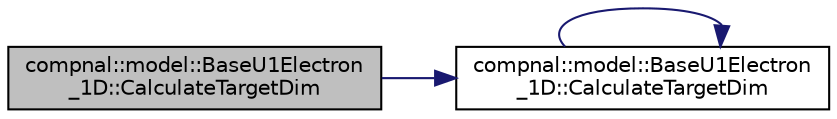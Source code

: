 digraph "compnal::model::BaseU1Electron_1D::CalculateTargetDim"
{
 // INTERACTIVE_SVG=YES
 // LATEX_PDF_SIZE
  edge [fontname="Helvetica",fontsize="10",labelfontname="Helvetica",labelfontsize="10"];
  node [fontname="Helvetica",fontsize="10",shape=record];
  rankdir="LR";
  Node1 [label="compnal::model::BaseU1Electron\l_1D::CalculateTargetDim",height=0.2,width=0.4,color="black", fillcolor="grey75", style="filled", fontcolor="black",tooltip="Calculate the dimension of the target Hilbert space specified by the system size ,..."];
  Node1 -> Node2 [color="midnightblue",fontsize="10",style="solid",fontname="Helvetica"];
  Node2 [label="compnal::model::BaseU1Electron\l_1D::CalculateTargetDim",height=0.2,width=0.4,color="black", fillcolor="white", style="filled",URL="$d8/dc0/classcompnal_1_1model_1_1_base_u1_electron__1_d.html#ac274d1305642a32127c47e7bbcf3e325",tooltip="Calculate the dimension of the target Hilbert space specified by the system size ,..."];
  Node2 -> Node2 [color="midnightblue",fontsize="10",style="solid",fontname="Helvetica"];
}
